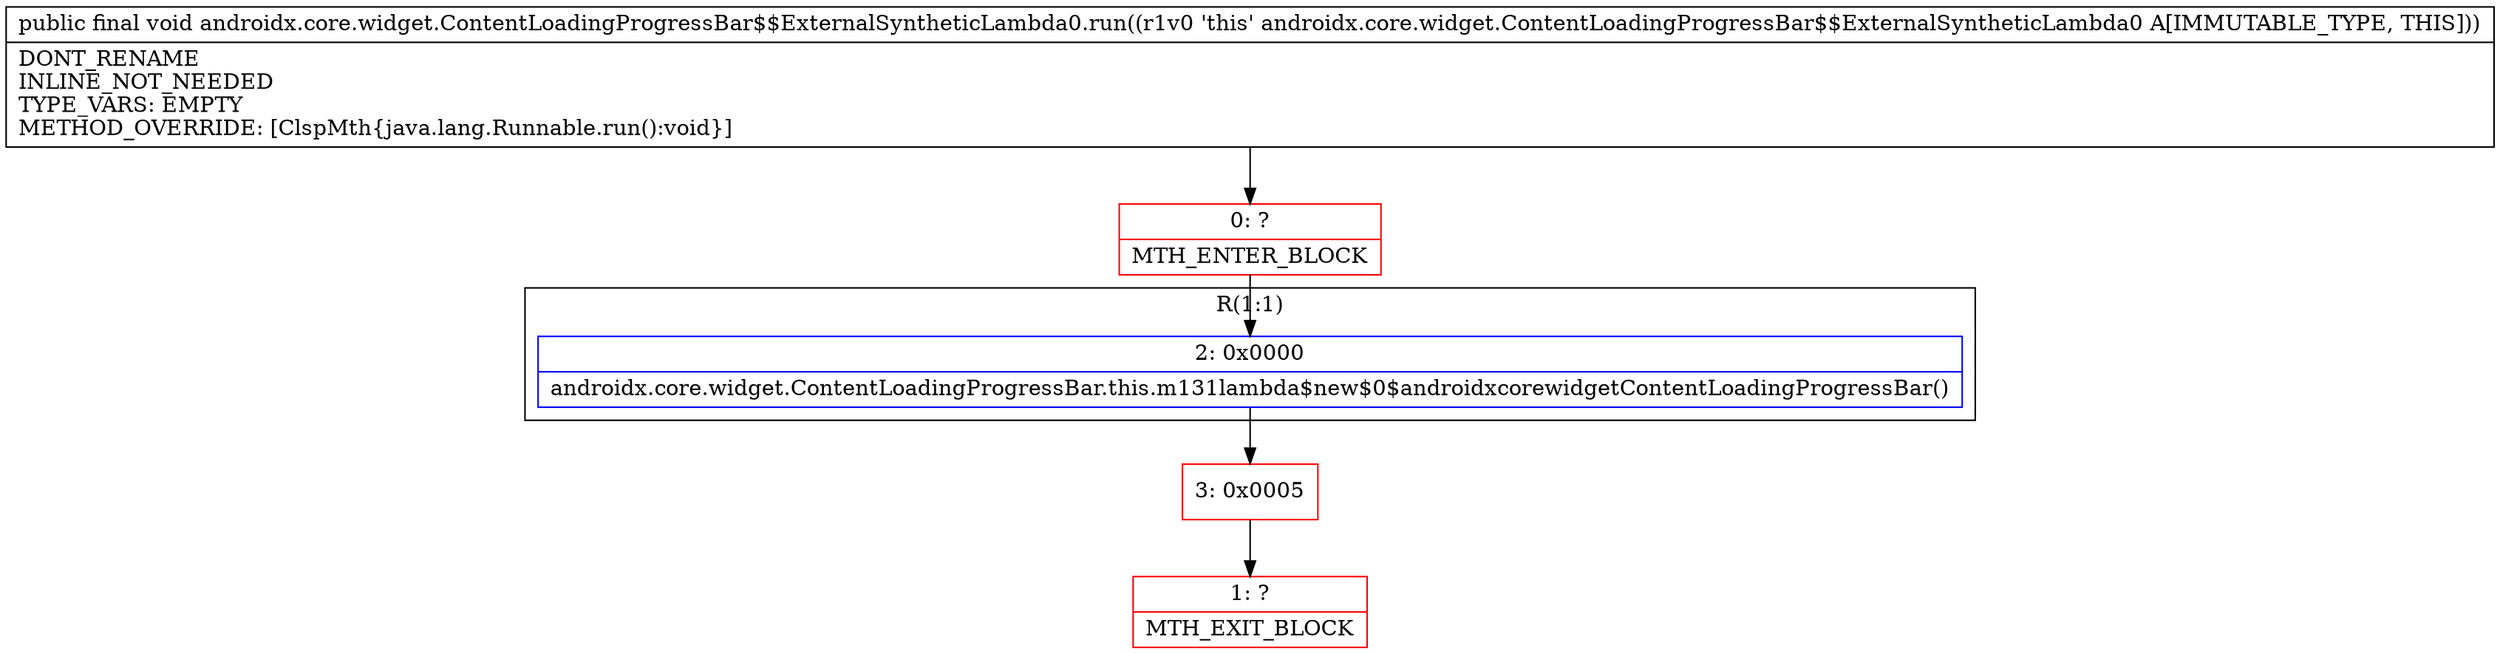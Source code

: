 digraph "CFG forandroidx.core.widget.ContentLoadingProgressBar$$ExternalSyntheticLambda0.run()V" {
subgraph cluster_Region_93308152 {
label = "R(1:1)";
node [shape=record,color=blue];
Node_2 [shape=record,label="{2\:\ 0x0000|androidx.core.widget.ContentLoadingProgressBar.this.m131lambda$new$0$androidxcorewidgetContentLoadingProgressBar()\l}"];
}
Node_0 [shape=record,color=red,label="{0\:\ ?|MTH_ENTER_BLOCK\l}"];
Node_3 [shape=record,color=red,label="{3\:\ 0x0005}"];
Node_1 [shape=record,color=red,label="{1\:\ ?|MTH_EXIT_BLOCK\l}"];
MethodNode[shape=record,label="{public final void androidx.core.widget.ContentLoadingProgressBar$$ExternalSyntheticLambda0.run((r1v0 'this' androidx.core.widget.ContentLoadingProgressBar$$ExternalSyntheticLambda0 A[IMMUTABLE_TYPE, THIS]))  | DONT_RENAME\lINLINE_NOT_NEEDED\lTYPE_VARS: EMPTY\lMETHOD_OVERRIDE: [ClspMth\{java.lang.Runnable.run():void\}]\l}"];
MethodNode -> Node_0;Node_2 -> Node_3;
Node_0 -> Node_2;
Node_3 -> Node_1;
}

